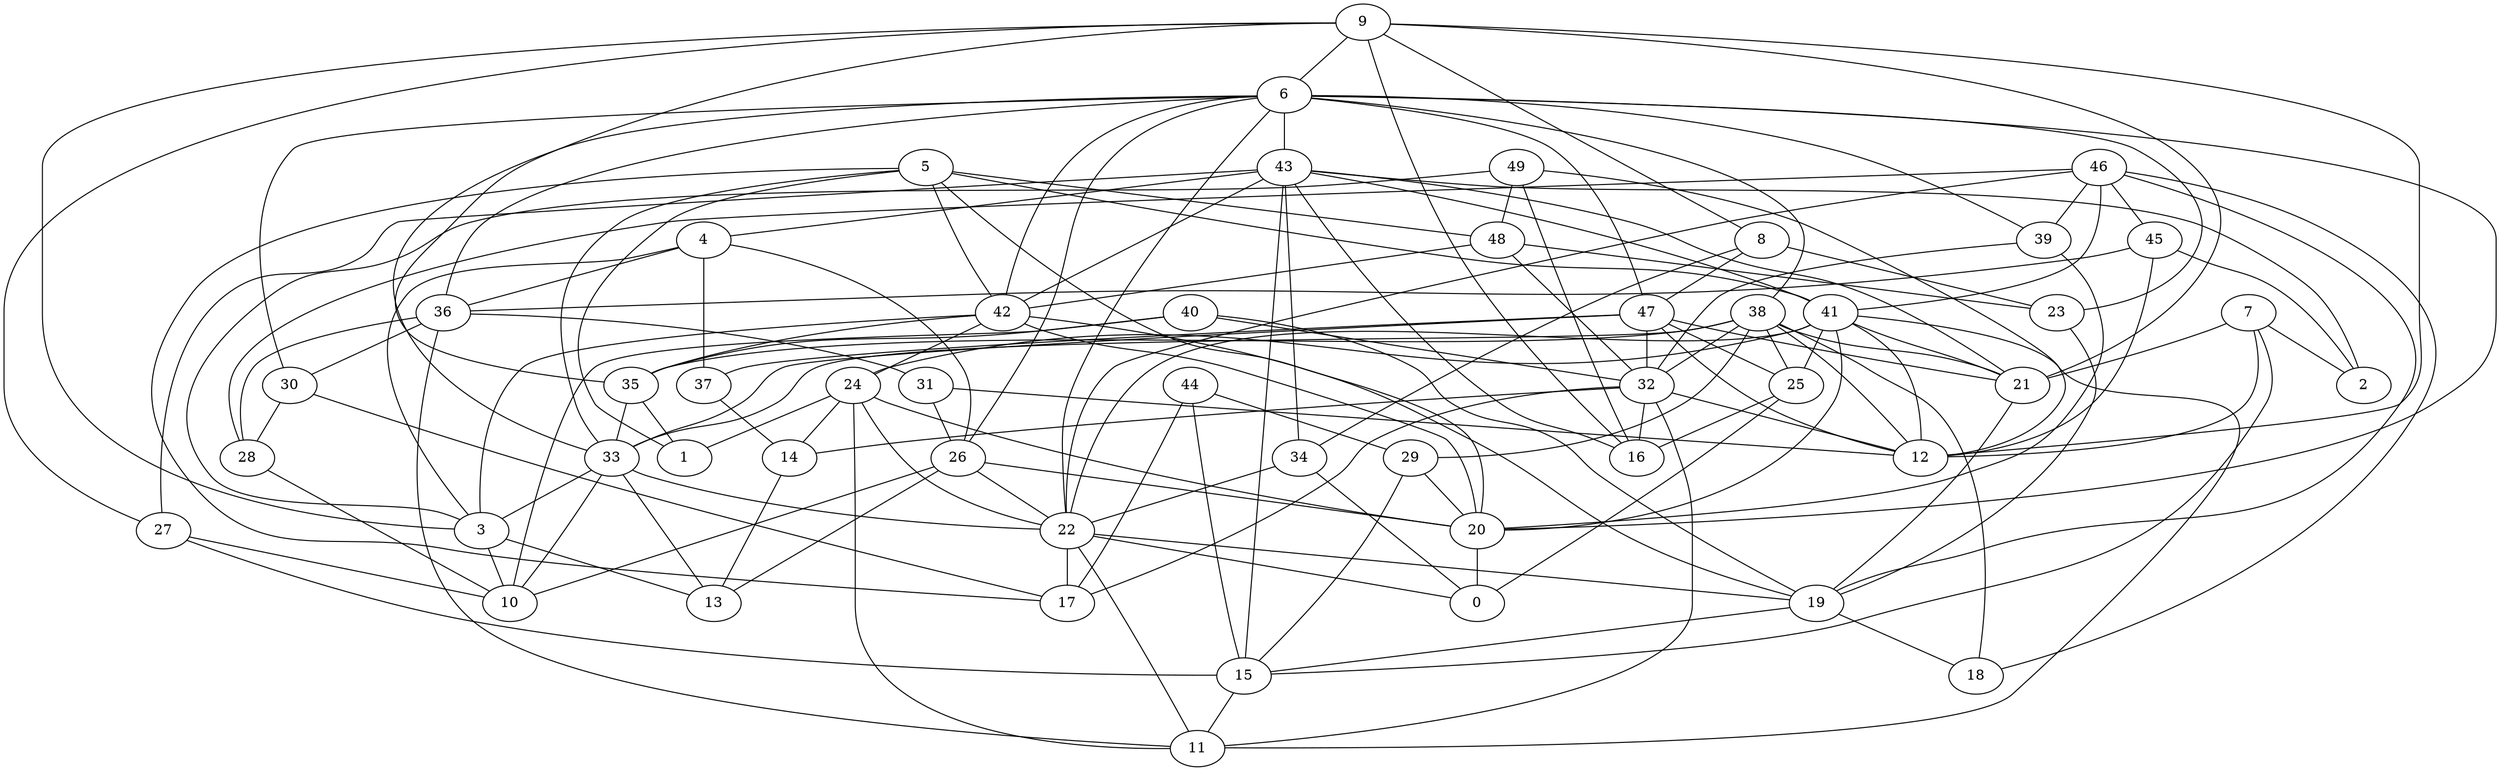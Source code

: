 digraph GG_graph {

subgraph G_graph {
edge [color = black]
"48" -> "42" [dir = none]
"48" -> "32" [dir = none]
"48" -> "23" [dir = none]
"9" -> "6" [dir = none]
"9" -> "8" [dir = none]
"9" -> "16" [dir = none]
"9" -> "27" [dir = none]
"9" -> "35" [dir = none]
"9" -> "21" [dir = none]
"9" -> "12" [dir = none]
"9" -> "3" [dir = none]
"23" -> "19" [dir = none]
"21" -> "19" [dir = none]
"42" -> "24" [dir = none]
"42" -> "20" [dir = none]
"42" -> "3" [dir = none]
"42" -> "19" [dir = none]
"42" -> "35" [dir = none]
"49" -> "48" [dir = none]
"49" -> "3" [dir = none]
"49" -> "16" [dir = none]
"43" -> "27" [dir = none]
"43" -> "2" [dir = none]
"43" -> "4" [dir = none]
"43" -> "34" [dir = none]
"43" -> "42" [dir = none]
"43" -> "21" [dir = none]
"43" -> "41" [dir = none]
"43" -> "16" [dir = none]
"43" -> "15" [dir = none]
"15" -> "11" [dir = none]
"29" -> "15" [dir = none]
"29" -> "20" [dir = none]
"33" -> "22" [dir = none]
"33" -> "3" [dir = none]
"33" -> "10" [dir = none]
"33" -> "13" [dir = none]
"4" -> "36" [dir = none]
"4" -> "37" [dir = none]
"4" -> "26" [dir = none]
"4" -> "3" [dir = none]
"37" -> "14" [dir = none]
"8" -> "23" [dir = none]
"8" -> "47" [dir = none]
"8" -> "34" [dir = none]
"34" -> "0" [dir = none]
"34" -> "22" [dir = none]
"14" -> "13" [dir = none]
"5" -> "1" [dir = none]
"5" -> "41" [dir = none]
"5" -> "42" [dir = none]
"5" -> "20" [dir = none]
"5" -> "33" [dir = none]
"5" -> "48" [dir = none]
"5" -> "17" [dir = none]
"19" -> "15" [dir = none]
"19" -> "18" [dir = none]
"39" -> "32" [dir = none]
"39" -> "20" [dir = none]
"24" -> "1" [dir = none]
"24" -> "22" [dir = none]
"24" -> "20" [dir = none]
"24" -> "14" [dir = none]
"36" -> "30" [dir = none]
"36" -> "31" [dir = none]
"36" -> "28" [dir = none]
"36" -> "11" [dir = none]
"22" -> "0" [dir = none]
"22" -> "11" [dir = none]
"22" -> "17" [dir = none]
"22" -> "19" [dir = none]
"44" -> "15" [dir = none]
"44" -> "29" [dir = none]
"44" -> "17" [dir = none]
"3" -> "13" [dir = none]
"3" -> "10" [dir = none]
"6" -> "26" [dir = none]
"6" -> "38" [dir = none]
"6" -> "47" [dir = none]
"6" -> "43" [dir = none]
"6" -> "39" [dir = none]
"6" -> "20" [dir = none]
"6" -> "30" [dir = none]
"6" -> "23" [dir = none]
"6" -> "36" [dir = none]
"6" -> "22" [dir = none]
"6" -> "33" [dir = none]
"6" -> "42" [dir = none]
"30" -> "17" [dir = none]
"30" -> "28" [dir = none]
"45" -> "2" [dir = none]
"45" -> "36" [dir = none]
"45" -> "12" [dir = none]
"27" -> "15" [dir = none]
"27" -> "10" [dir = none]
"35" -> "33" [dir = none]
"35" -> "1" [dir = none]
"47" -> "12" [dir = none]
"47" -> "32" [dir = none]
"47" -> "37" [dir = none]
"47" -> "21" [dir = none]
"47" -> "25" [dir = none]
"47" -> "33" [dir = none]
"32" -> "16" [dir = none]
"32" -> "14" [dir = none]
"32" -> "11" [dir = none]
"32" -> "12" [dir = none]
"32" -> "17" [dir = none]
"26" -> "13" [dir = none]
"26" -> "10" [dir = none]
"26" -> "22" [dir = none]
"26" -> "20" [dir = none]
"46" -> "45" [dir = none]
"46" -> "28" [dir = none]
"46" -> "39" [dir = none]
"46" -> "22" [dir = none]
"46" -> "41" [dir = none]
"46" -> "18" [dir = none]
"31" -> "12" [dir = none]
"31" -> "26" [dir = none]
"20" -> "0" [dir = none]
"28" -> "10" [dir = none]
"41" -> "25" [dir = none]
"41" -> "24" [dir = none]
"41" -> "21" [dir = none]
"41" -> "11" [dir = none]
"41" -> "22" [dir = none]
"41" -> "12" [dir = none]
"41" -> "20" [dir = none]
"7" -> "15" [dir = none]
"7" -> "21" [dir = none]
"7" -> "12" [dir = none]
"7" -> "2" [dir = none]
"25" -> "16" [dir = none]
"25" -> "0" [dir = none]
"38" -> "21" [dir = none]
"38" -> "18" [dir = none]
"38" -> "29" [dir = none]
"38" -> "33" [dir = none]
"38" -> "12" [dir = none]
"38" -> "35" [dir = none]
"38" -> "32" [dir = none]
"38" -> "25" [dir = none]
"40" -> "32" [dir = none]
"40" -> "10" [dir = none]
"40" -> "35" [dir = none]
"40" -> "19" [dir = none]
"24" -> "11" [dir = none]
"46" -> "19" [dir = none]
"49" -> "12" [dir = none]
}

}
